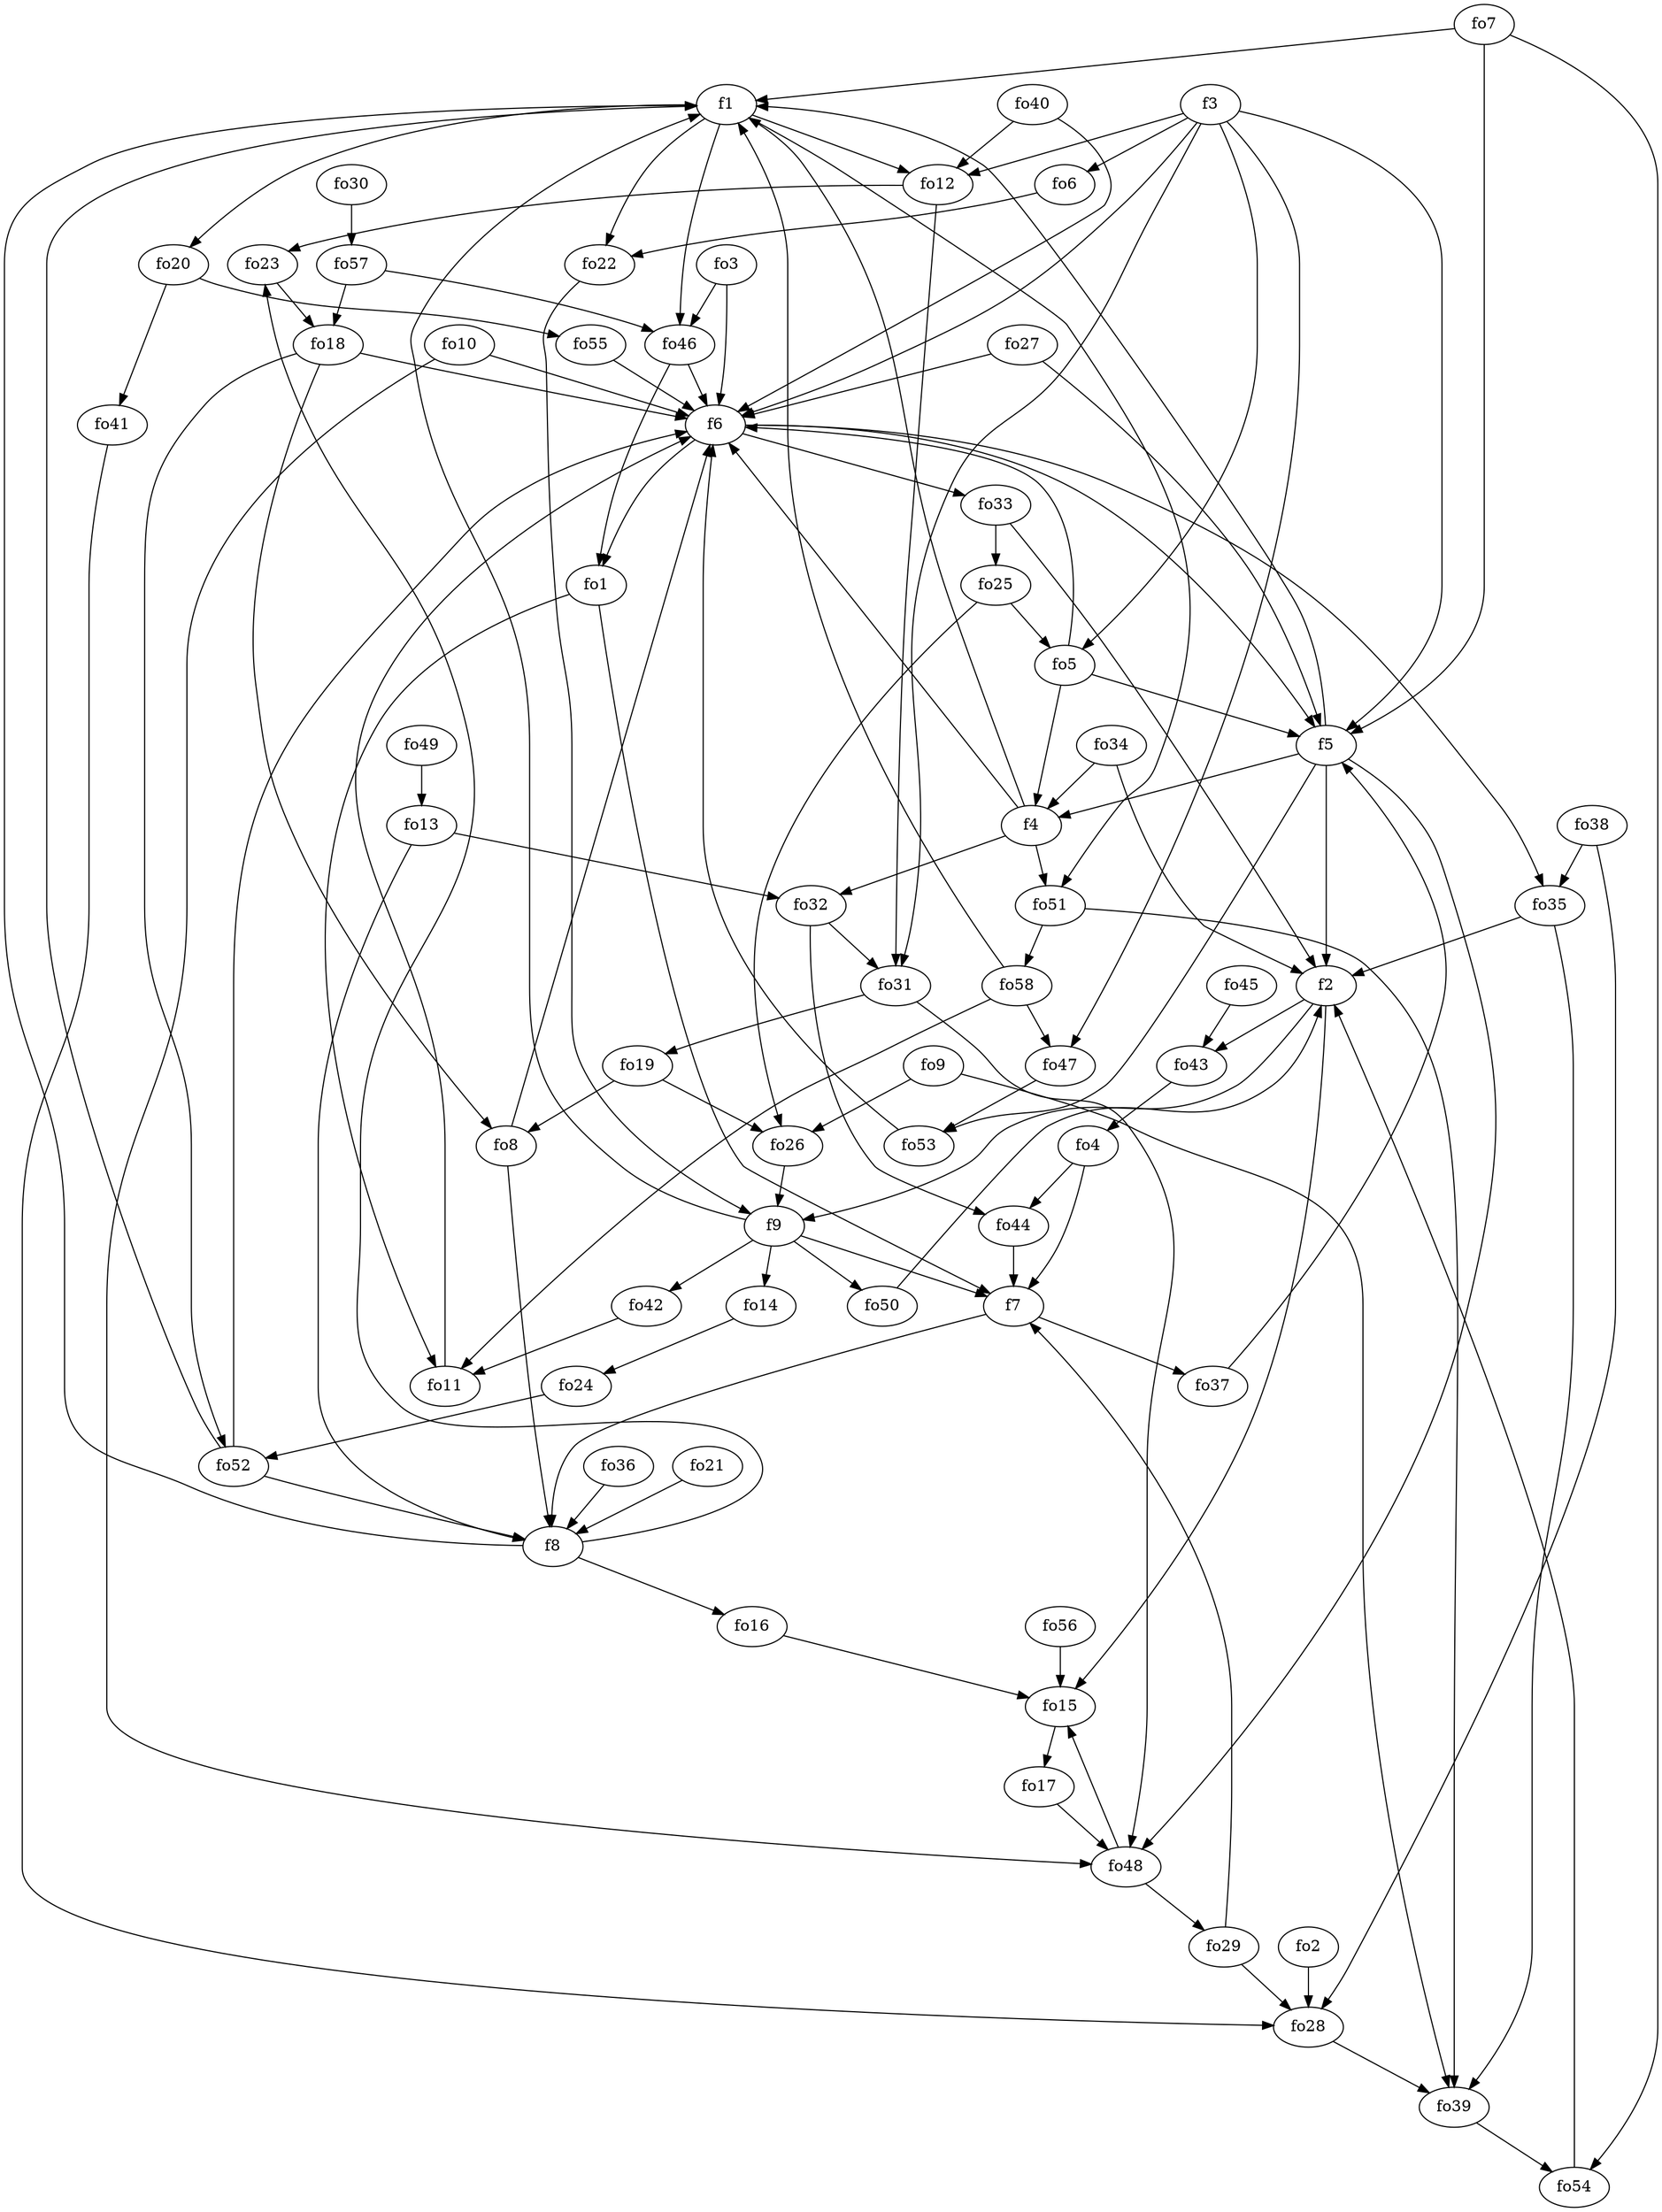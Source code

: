strict digraph  {
f1;
f2;
f3;
f4;
f5;
f6;
f7;
f8;
f9;
fo1;
fo2;
fo3;
fo4;
fo5;
fo6;
fo7;
fo8;
fo9;
fo10;
fo11;
fo12;
fo13;
fo14;
fo15;
fo16;
fo17;
fo18;
fo19;
fo20;
fo21;
fo22;
fo23;
fo24;
fo25;
fo26;
fo27;
fo28;
fo29;
fo30;
fo31;
fo32;
fo33;
fo34;
fo35;
fo36;
fo37;
fo38;
fo39;
fo40;
fo41;
fo42;
fo43;
fo44;
fo45;
fo46;
fo47;
fo48;
fo49;
fo50;
fo51;
fo52;
fo53;
fo54;
fo55;
fo56;
fo57;
fo58;
f1 -> fo46  [weight=2];
f1 -> fo51  [weight=2];
f1 -> fo22  [weight=2];
f1 -> fo12  [weight=2];
f1 -> fo20  [weight=2];
f2 -> f9  [weight=2];
f2 -> fo43  [weight=2];
f2 -> fo15  [weight=2];
f3 -> f6  [weight=2];
f3 -> fo5  [weight=2];
f3 -> fo6  [weight=2];
f3 -> fo12  [weight=2];
f3 -> fo47  [weight=2];
f3 -> f5  [weight=2];
f3 -> fo31  [weight=2];
f4 -> fo32  [weight=2];
f4 -> f1  [weight=2];
f4 -> f6  [weight=2];
f4 -> fo51  [weight=2];
f5 -> f2  [weight=2];
f5 -> fo48  [weight=2];
f5 -> f4  [weight=2];
f5 -> fo53  [weight=2];
f5 -> f1  [weight=2];
f6 -> f5  [weight=2];
f6 -> fo35  [weight=2];
f6 -> fo1  [weight=2];
f6 -> fo33  [weight=2];
f7 -> fo37  [weight=2];
f7 -> f8  [weight=2];
f8 -> fo23  [weight=2];
f8 -> fo16  [weight=2];
f8 -> f1  [weight=2];
f9 -> fo42  [weight=2];
f9 -> fo14  [weight=2];
f9 -> f1  [weight=2];
f9 -> fo50  [weight=2];
f9 -> f7  [weight=2];
fo1 -> f7  [weight=2];
fo1 -> fo11  [weight=2];
fo2 -> fo28  [weight=2];
fo3 -> f6  [weight=2];
fo3 -> fo46  [weight=2];
fo4 -> fo44  [weight=2];
fo4 -> f7  [weight=2];
fo5 -> f6  [weight=2];
fo5 -> f5  [weight=2];
fo5 -> f4  [weight=2];
fo6 -> fo22  [weight=2];
fo7 -> f5  [weight=2];
fo7 -> fo54  [weight=2];
fo7 -> f1  [weight=2];
fo8 -> f8  [weight=2];
fo8 -> f6  [weight=2];
fo9 -> fo39  [weight=2];
fo9 -> fo26  [weight=2];
fo10 -> fo48  [weight=2];
fo10 -> f6  [weight=2];
fo11 -> f6  [weight=2];
fo12 -> fo31  [weight=2];
fo12 -> fo23  [weight=2];
fo13 -> f8  [weight=2];
fo13 -> fo32  [weight=2];
fo14 -> fo24  [weight=2];
fo15 -> fo17  [weight=2];
fo16 -> fo15  [weight=2];
fo17 -> fo48  [weight=2];
fo18 -> f6  [weight=2];
fo18 -> fo8  [weight=2];
fo18 -> fo52  [weight=2];
fo19 -> fo26  [weight=2];
fo19 -> fo8  [weight=2];
fo20 -> fo55  [weight=2];
fo20 -> fo41  [weight=2];
fo21 -> f8  [weight=2];
fo22 -> f9  [weight=2];
fo23 -> fo18  [weight=2];
fo24 -> fo52  [weight=2];
fo25 -> fo5  [weight=2];
fo25 -> fo26  [weight=2];
fo26 -> f9  [weight=2];
fo27 -> f6  [weight=2];
fo27 -> f5  [weight=2];
fo28 -> fo39  [weight=2];
fo29 -> f7  [weight=2];
fo29 -> fo28  [weight=2];
fo30 -> fo57  [weight=2];
fo31 -> fo48  [weight=2];
fo31 -> fo19  [weight=2];
fo32 -> fo44  [weight=2];
fo32 -> fo31  [weight=2];
fo33 -> f2  [weight=2];
fo33 -> fo25  [weight=2];
fo34 -> f2  [weight=2];
fo34 -> f4  [weight=2];
fo35 -> f2  [weight=2];
fo35 -> fo39  [weight=2];
fo36 -> f8  [weight=2];
fo37 -> f5  [weight=2];
fo38 -> fo35  [weight=2];
fo38 -> fo28  [weight=2];
fo39 -> fo54  [weight=2];
fo40 -> fo12  [weight=2];
fo40 -> f6  [weight=2];
fo41 -> fo28  [weight=2];
fo42 -> fo11  [weight=2];
fo43 -> fo4  [weight=2];
fo44 -> f7  [weight=2];
fo45 -> fo43  [weight=2];
fo46 -> fo1  [weight=2];
fo46 -> f6  [weight=2];
fo47 -> fo53  [weight=2];
fo48 -> fo15  [weight=2];
fo48 -> fo29  [weight=2];
fo49 -> fo13  [weight=2];
fo50 -> f2  [weight=2];
fo51 -> fo58  [weight=2];
fo51 -> fo39  [weight=2];
fo52 -> f8  [weight=2];
fo52 -> f1  [weight=2];
fo52 -> f6  [weight=2];
fo53 -> f6  [weight=2];
fo54 -> f2  [weight=2];
fo55 -> f6  [weight=2];
fo56 -> fo15  [weight=2];
fo57 -> fo18  [weight=2];
fo57 -> fo46  [weight=2];
fo58 -> f1  [weight=2];
fo58 -> fo11  [weight=2];
fo58 -> fo47  [weight=2];
}
